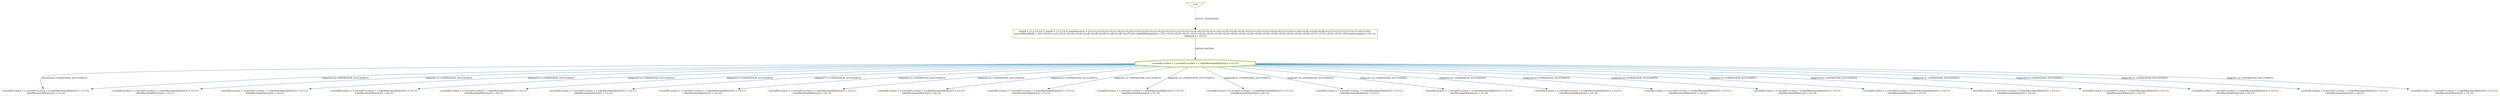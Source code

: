 digraph "visited_states" {
	graph [
		fontsize = "14"
		fontname = "Times-Roman"
		fontcolor = "black"
		nodesep = "1.5"
		ranksep = "1.5"
	]
	node [
		fontsize = "14"
		fontname = "Times-Roman"
		fontcolor = "black"
		shape = "ellipse"
		style = "solid"
	]
	edge [
		fontsize = "14"
		fontname = "Times-Roman"
		fontcolor = "black"
		style = "solid"
	]
	"root" [
		fontsize = "12"
		fontname = "Times-Roman"
		fontcolor = "black"
		penwidth = "2"
		label = "root"
		shape = "invtriangle"
		style = "solid"
		color = "#99BF38"
	]
	"0" [
		fontsize = "12"
		fontname = "Times-Roman"
		fontcolor = "black"
		penwidth = "2"
		label = "mazeX = \{1,2,3,4,5,6,7\},mazeY = \{1,2,3,4,5\},mazeStructure = \{(1\|-\>1),(1\|-\>2),(1\|-\>3),(1\|-\>4),(1\|-\>5),(2\|-\>1),(2\|-\>2),(2\|-\>3),(2\|-\>4),(2\|-\>5),(3\|-\>1),(3\|-\>2),(3\|-\>3),(3\|-\>4),(3\|-\>5),(4\|-\>1),(4\|-\>2),(4\|-\>3),(4\|-\>4),(4\|-\>5),(5\|-\>1),(5\|-\>2),(5\|-\>3),(5\|-\>4),(5\|-\>5),(6\|-\>1),(6\|-\>2),(6\|-\>3),(6\|-\>4),(6\|-\>5),(7\|-\>1),(7\|-\>2),(7\|-\>3),(7\|-\>4),(7\|-\>5)\},\ninternalMazeWalls = \{(1\|-\>3),(2\|-\>1),(2\|-\>3),(2\|-\>5),(3\|-\>3),(4\|-\>2),(4\|-\>3),(4\|-\>4),(6\|-\>1),(6\|-\>2),(6\|-\>4),(7\|-\>4)\},emptyMazeSquares = \{(1\|-\>1),(1\|-\>2),(1\|-\>4),(1\|-\>5),(2\|-\>2),(2\|-\>4),(3\|-\>1),(3\|-\>2),(3\|-\>4),(3\|-\>5),(4\|-\>1),(4\|-\>5),(5\|-\>1),(5\|-\>2),(5\|-\>3),(5\|-\>4),(5\|-\>5),(6\|-\>3),(6\|-\>5),(7\|-\>1),(7\|-\>2),(7\|-\>3),(7\|-\>5)\},entranceSquare = (1\|-\>1),\nexitSquare = (1\|-\>5)"
		shape = "box"
		style = "solid"
		color = "#99BF38"
	]
	"1" [
		fontsize = "12"
		fontname = "Times-Roman"
		fontcolor = "black"
		penwidth = "2"
		label = "currentXLocation = 1,currentYLocation = 1,robotMovementHistory(1) = (1\|-\>1)"
		shape = "doubleoctagon"
		style = "solid"
		color = "#99BF38"
	]
	"2" [
		fontsize = "12"
		fontname = "Times-Roman"
		fontcolor = "black"
		penwidth = "2"
		label = "currentXLocation = 1,currentYLocation = 2,robotMovementHistory(1) = (1\|-\>1),\nrobotMovementHistory(2) = (1\|-\>2)"
		shape = "box"
		style = "solid"
		color = "#F4E3C1"
	]
	"3" [
		fontsize = "12"
		fontname = "Times-Roman"
		fontcolor = "black"
		penwidth = "2"
		label = "currentXLocation = 1,currentYLocation = 1,robotMovementHistory(1) = (1\|-\>1),\nrobotMovementHistory(2) = (1\|-\>1)"
		shape = "box"
		style = "solid"
		color = "#F4E3C1"
	]
	"4" [
		fontsize = "12"
		fontname = "Times-Roman"
		fontcolor = "black"
		penwidth = "2"
		label = "currentXLocation = 3,currentYLocation = 1,robotMovementHistory(1) = (1\|-\>1),\nrobotMovementHistory(2) = (3\|-\>1)"
		shape = "box"
		style = "solid"
		color = "#F4E3C1"
	]
	"5" [
		fontsize = "12"
		fontname = "Times-Roman"
		fontcolor = "black"
		penwidth = "2"
		label = "currentXLocation = 4,currentYLocation = 1,robotMovementHistory(1) = (1\|-\>1),\nrobotMovementHistory(2) = (4\|-\>1)"
		shape = "box"
		style = "solid"
		color = "#F4E3C1"
	]
	"6" [
		fontsize = "12"
		fontname = "Times-Roman"
		fontcolor = "black"
		penwidth = "2"
		label = "currentXLocation = 5,currentYLocation = 1,robotMovementHistory(1) = (1\|-\>1),\nrobotMovementHistory(2) = (5\|-\>1)"
		shape = "box"
		style = "solid"
		color = "#F4E3C1"
	]
	"7" [
		fontsize = "12"
		fontname = "Times-Roman"
		fontcolor = "black"
		penwidth = "2"
		label = "currentXLocation = 7,currentYLocation = 1,robotMovementHistory(1) = (1\|-\>1),\nrobotMovementHistory(2) = (7\|-\>1)"
		shape = "box"
		style = "solid"
		color = "#F4E3C1"
	]
	"8" [
		fontsize = "12"
		fontname = "Times-Roman"
		fontcolor = "black"
		penwidth = "2"
		label = "currentXLocation = 2,currentYLocation = 2,robotMovementHistory(1) = (1\|-\>1),\nrobotMovementHistory(2) = (2\|-\>2)"
		shape = "box"
		style = "solid"
		color = "#F4E3C1"
	]
	"9" [
		fontsize = "12"
		fontname = "Times-Roman"
		fontcolor = "black"
		penwidth = "2"
		label = "currentXLocation = 3,currentYLocation = 2,robotMovementHistory(1) = (1\|-\>1),\nrobotMovementHistory(2) = (3\|-\>2)"
		shape = "box"
		style = "solid"
		color = "#F4E3C1"
	]
	"10" [
		fontsize = "12"
		fontname = "Times-Roman"
		fontcolor = "black"
		penwidth = "2"
		label = "currentXLocation = 5,currentYLocation = 2,robotMovementHistory(1) = (1\|-\>1),\nrobotMovementHistory(2) = (5\|-\>2)"
		shape = "box"
		style = "solid"
		color = "#F4E3C1"
	]
	"11" [
		fontsize = "12"
		fontname = "Times-Roman"
		fontcolor = "black"
		penwidth = "2"
		label = "currentXLocation = 7,currentYLocation = 2,robotMovementHistory(1) = (1\|-\>1),\nrobotMovementHistory(2) = (7\|-\>2)"
		shape = "box"
		style = "solid"
		color = "#F4E3C1"
	]
	"12" [
		fontsize = "12"
		fontname = "Times-Roman"
		fontcolor = "black"
		penwidth = "2"
		label = "currentXLocation = 5,currentYLocation = 3,robotMovementHistory(1) = (1\|-\>1),\nrobotMovementHistory(2) = (5\|-\>3)"
		shape = "box"
		style = "solid"
		color = "#F4E3C1"
	]
	"13" [
		fontsize = "12"
		fontname = "Times-Roman"
		fontcolor = "black"
		penwidth = "2"
		label = "currentXLocation = 6,currentYLocation = 3,robotMovementHistory(1) = (1\|-\>1),\nrobotMovementHistory(2) = (6\|-\>3)"
		shape = "box"
		style = "solid"
		color = "#F4E3C1"
	]
	"14" [
		fontsize = "12"
		fontname = "Times-Roman"
		fontcolor = "black"
		penwidth = "2"
		label = "currentXLocation = 7,currentYLocation = 3,robotMovementHistory(1) = (1\|-\>1),\nrobotMovementHistory(2) = (7\|-\>3)"
		shape = "box"
		style = "solid"
		color = "#F4E3C1"
	]
	"15" [
		fontsize = "12"
		fontname = "Times-Roman"
		fontcolor = "black"
		penwidth = "2"
		label = "currentXLocation = 1,currentYLocation = 4,robotMovementHistory(1) = (1\|-\>1),\nrobotMovementHistory(2) = (1\|-\>4)"
		shape = "box"
		style = "solid"
		color = "#F4E3C1"
	]
	"16" [
		fontsize = "12"
		fontname = "Times-Roman"
		fontcolor = "black"
		penwidth = "2"
		label = "currentXLocation = 2,currentYLocation = 4,robotMovementHistory(1) = (1\|-\>1),\nrobotMovementHistory(2) = (2\|-\>4)"
		shape = "box"
		style = "solid"
		color = "#F4E3C1"
	]
	"17" [
		fontsize = "12"
		fontname = "Times-Roman"
		fontcolor = "black"
		penwidth = "2"
		label = "currentXLocation = 3,currentYLocation = 4,robotMovementHistory(1) = (1\|-\>1),\nrobotMovementHistory(2) = (3\|-\>4)"
		shape = "box"
		style = "solid"
		color = "#F4E3C1"
	]
	"18" [
		fontsize = "12"
		fontname = "Times-Roman"
		fontcolor = "black"
		penwidth = "2"
		label = "currentXLocation = 5,currentYLocation = 4,robotMovementHistory(1) = (1\|-\>1),\nrobotMovementHistory(2) = (5\|-\>4)"
		shape = "box"
		style = "solid"
		color = "#F4E3C1"
	]
	"19" [
		fontsize = "12"
		fontname = "Times-Roman"
		fontcolor = "black"
		penwidth = "2"
		label = "currentXLocation = 1,currentYLocation = 5,robotMovementHistory(1) = (1\|-\>1),\nrobotMovementHistory(2) = (1\|-\>5)"
		shape = "box"
		style = "solid"
		color = "#F4E3C1"
	]
	"20" [
		fontsize = "12"
		fontname = "Times-Roman"
		fontcolor = "black"
		penwidth = "2"
		label = "currentXLocation = 3,currentYLocation = 5,robotMovementHistory(1) = (1\|-\>1),\nrobotMovementHistory(2) = (3\|-\>5)"
		shape = "box"
		style = "solid"
		color = "#F4E3C1"
	]
	"21" [
		fontsize = "12"
		fontname = "Times-Roman"
		fontcolor = "black"
		penwidth = "2"
		label = "currentXLocation = 4,currentYLocation = 5,robotMovementHistory(1) = (1\|-\>1),\nrobotMovementHistory(2) = (4\|-\>5)"
		shape = "box"
		style = "solid"
		color = "#F4E3C1"
	]
	"22" [
		fontsize = "12"
		fontname = "Times-Roman"
		fontcolor = "black"
		penwidth = "2"
		label = "currentXLocation = 5,currentYLocation = 5,robotMovementHistory(1) = (1\|-\>1),\nrobotMovementHistory(2) = (5\|-\>5)"
		shape = "box"
		style = "solid"
		color = "#F4E3C1"
	]
	"23" [
		fontsize = "12"
		fontname = "Times-Roman"
		fontcolor = "black"
		penwidth = "2"
		label = "currentXLocation = 6,currentYLocation = 5,robotMovementHistory(1) = (1\|-\>1),\nrobotMovementHistory(2) = (6\|-\>5)"
		shape = "box"
		style = "solid"
		color = "#F4E3C1"
	]
	"24" [
		fontsize = "12"
		fontname = "Times-Roman"
		fontcolor = "black"
		penwidth = "2"
		label = "currentXLocation = 7,currentYLocation = 5,robotMovementHistory(1) = (1\|-\>1),\nrobotMovementHistory(2) = (7\|-\>5)"
		shape = "box"
		style = "solid"
		color = "#F4E3C1"
	]
	"root" -> "0" [
		fontsize = "12"
		fontname = "Times-Roman"
		fontcolor = "black"
		label = "SETUP_CONSTANTS"
		style = "dotted"
		color = "black"
	]
	"0" -> "1" [
		fontsize = "12"
		fontname = "Times-Roman"
		fontcolor = "black"
		label = "INITIALISATION"
		style = "solid"
		color = "#006391"
	]
	"1" -> "2" [
		fontsize = "12"
		fontname = "Times-Roman"
		fontcolor = "black"
		label = "moveNorth--\>OPERATION_SUCCESSFUL"
		style = "solid"
		color = "#006391"
	]
	"1" -> "3" [
		fontsize = "12"
		fontname = "Times-Roman"
		fontcolor = "black"
		label = "teleport(1,1)--\>OPERATION_SUCCESSFUL"
		style = "solid"
		color = "#006391"
	]
	"1" -> "4" [
		fontsize = "12"
		fontname = "Times-Roman"
		fontcolor = "black"
		label = "teleport(3,1)--\>OPERATION_SUCCESSFUL"
		style = "solid"
		color = "#006391"
	]
	"1" -> "5" [
		fontsize = "12"
		fontname = "Times-Roman"
		fontcolor = "black"
		label = "teleport(4,1)--\>OPERATION_SUCCESSFUL"
		style = "solid"
		color = "#006391"
	]
	"1" -> "6" [
		fontsize = "12"
		fontname = "Times-Roman"
		fontcolor = "black"
		label = "teleport(5,1)--\>OPERATION_SUCCESSFUL"
		style = "solid"
		color = "#006391"
	]
	"1" -> "7" [
		fontsize = "12"
		fontname = "Times-Roman"
		fontcolor = "black"
		label = "teleport(7,1)--\>OPERATION_SUCCESSFUL"
		style = "solid"
		color = "#006391"
	]
	"1" -> "2" [
		fontsize = "12"
		fontname = "Times-Roman"
		fontcolor = "black"
		label = "teleport(1,2)--\>OPERATION_SUCCESSFUL"
		style = "solid"
		color = "#006391"
	]
	"1" -> "8" [
		fontsize = "12"
		fontname = "Times-Roman"
		fontcolor = "black"
		label = "teleport(2,2)--\>OPERATION_SUCCESSFUL"
		style = "solid"
		color = "#006391"
	]
	"1" -> "9" [
		fontsize = "12"
		fontname = "Times-Roman"
		fontcolor = "black"
		label = "teleport(3,2)--\>OPERATION_SUCCESSFUL"
		style = "solid"
		color = "#006391"
	]
	"1" -> "10" [
		fontsize = "12"
		fontname = "Times-Roman"
		fontcolor = "black"
		label = "teleport(5,2)--\>OPERATION_SUCCESSFUL"
		style = "solid"
		color = "#006391"
	]
	"1" -> "11" [
		fontsize = "12"
		fontname = "Times-Roman"
		fontcolor = "black"
		label = "teleport(7,2)--\>OPERATION_SUCCESSFUL"
		style = "solid"
		color = "#006391"
	]
	"1" -> "12" [
		fontsize = "12"
		fontname = "Times-Roman"
		fontcolor = "black"
		label = "teleport(5,3)--\>OPERATION_SUCCESSFUL"
		style = "solid"
		color = "#006391"
	]
	"1" -> "13" [
		fontsize = "12"
		fontname = "Times-Roman"
		fontcolor = "black"
		label = "teleport(6,3)--\>OPERATION_SUCCESSFUL"
		style = "solid"
		color = "#006391"
	]
	"1" -> "14" [
		fontsize = "12"
		fontname = "Times-Roman"
		fontcolor = "black"
		label = "teleport(7,3)--\>OPERATION_SUCCESSFUL"
		style = "solid"
		color = "#006391"
	]
	"1" -> "15" [
		fontsize = "12"
		fontname = "Times-Roman"
		fontcolor = "black"
		label = "teleport(1,4)--\>OPERATION_SUCCESSFUL"
		style = "solid"
		color = "#006391"
	]
	"1" -> "16" [
		fontsize = "12"
		fontname = "Times-Roman"
		fontcolor = "black"
		label = "teleport(2,4)--\>OPERATION_SUCCESSFUL"
		style = "solid"
		color = "#006391"
	]
	"1" -> "17" [
		fontsize = "12"
		fontname = "Times-Roman"
		fontcolor = "black"
		label = "teleport(3,4)--\>OPERATION_SUCCESSFUL"
		style = "solid"
		color = "#006391"
	]
	"1" -> "18" [
		fontsize = "12"
		fontname = "Times-Roman"
		fontcolor = "black"
		label = "teleport(5,4)--\>OPERATION_SUCCESSFUL"
		style = "solid"
		color = "#006391"
	]
	"1" -> "19" [
		fontsize = "12"
		fontname = "Times-Roman"
		fontcolor = "black"
		label = "teleport(1,5)--\>OPERATION_SUCCESSFUL"
		style = "solid"
		color = "#006391"
	]
	"1" -> "20" [
		fontsize = "12"
		fontname = "Times-Roman"
		fontcolor = "black"
		label = "teleport(3,5)--\>OPERATION_SUCCESSFUL"
		style = "solid"
		color = "#006391"
	]
	"1" -> "21" [
		fontsize = "12"
		fontname = "Times-Roman"
		fontcolor = "black"
		label = "teleport(4,5)--\>OPERATION_SUCCESSFUL"
		style = "solid"
		color = "#006391"
	]
	"1" -> "22" [
		fontsize = "12"
		fontname = "Times-Roman"
		fontcolor = "black"
		label = "teleport(5,5)--\>OPERATION_SUCCESSFUL"
		style = "solid"
		color = "#006391"
	]
	"1" -> "23" [
		fontsize = "12"
		fontname = "Times-Roman"
		fontcolor = "black"
		label = "teleport(6,5)--\>OPERATION_SUCCESSFUL"
		style = "solid"
		color = "#006391"
	]
	"1" -> "24" [
		fontsize = "12"
		fontname = "Times-Roman"
		fontcolor = "black"
		label = "teleport(7,5)--\>OPERATION_SUCCESSFUL"
		style = "solid"
		color = "#006391"
	]
}
